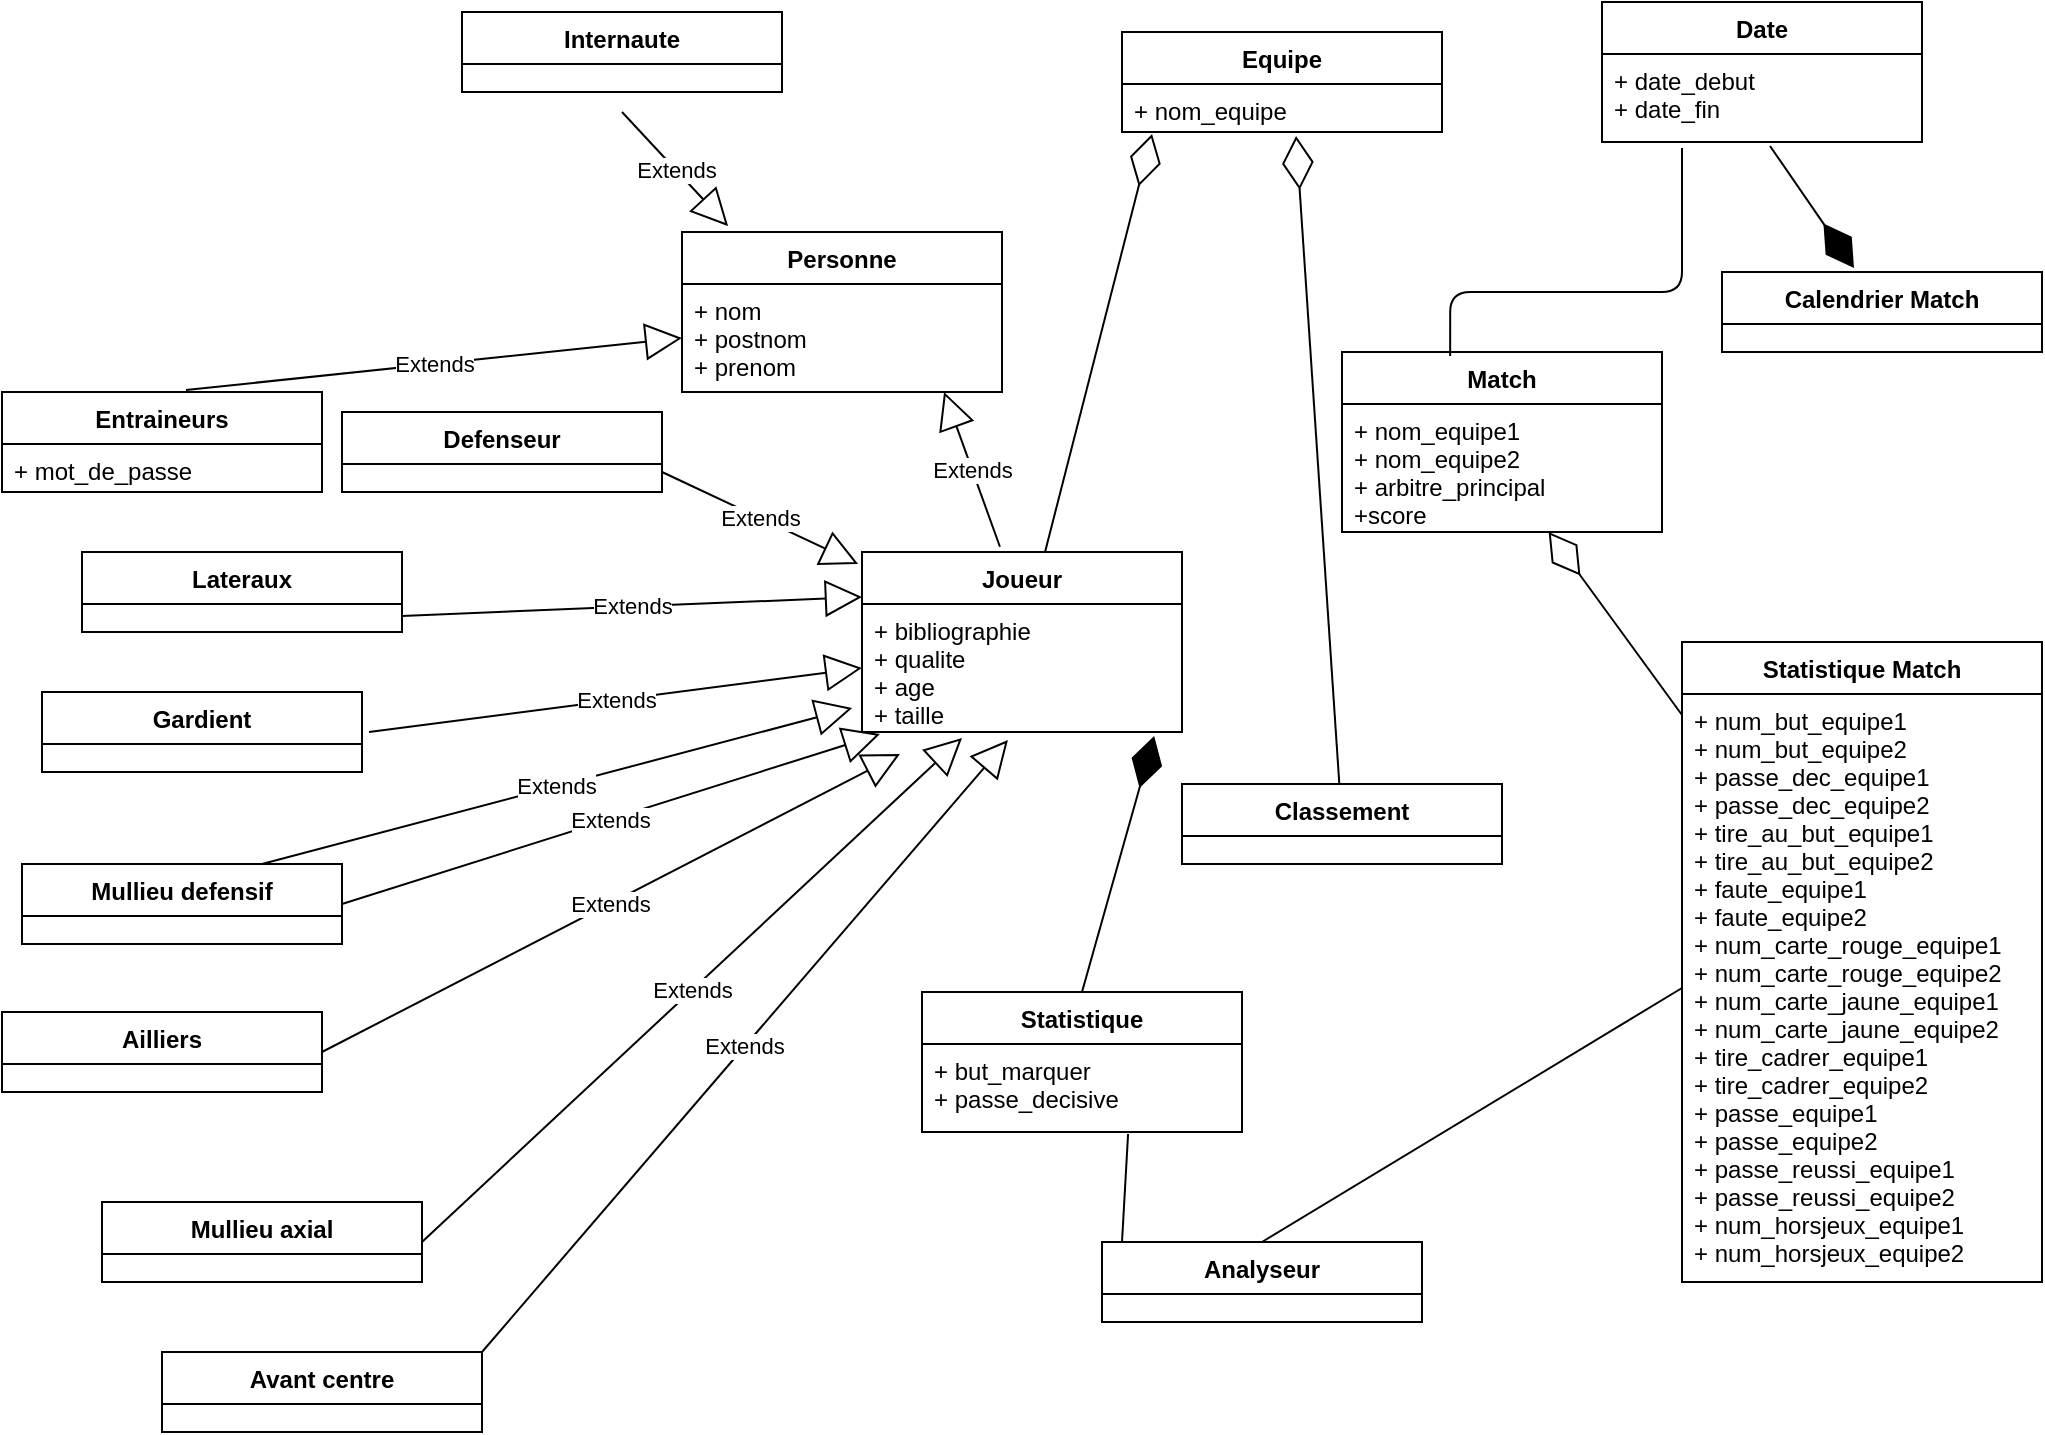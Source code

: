 <mxfile version="12.2.4" pages="1"><diagram id="Iy4sZwDI2F2iJTEgUoI2" name="Page-1"><mxGraphModel dx="1587" dy="434" grid="1" gridSize="10" guides="1" tooltips="1" connect="1" arrows="1" fold="1" page="1" pageScale="1" pageWidth="827" pageHeight="1169" math="0" shadow="0"><root><mxCell id="0"/><mxCell id="1" parent="0"/><mxCell id="3" value="Personne" style="swimlane;fontStyle=1;align=center;verticalAlign=top;childLayout=stackLayout;horizontal=1;startSize=26;horizontalStack=0;resizeParent=1;resizeParentMax=0;resizeLast=0;collapsible=1;marginBottom=0;" parent="1" vertex="1"><mxGeometry x="140" y="120" width="160" height="80" as="geometry"/></mxCell><mxCell id="4" value="+ nom&#10;+ postnom&#10;+ prenom&#10;" style="text;strokeColor=none;fillColor=none;align=left;verticalAlign=top;spacingLeft=4;spacingRight=4;overflow=hidden;rotatable=0;points=[[0,0.5],[1,0.5]];portConstraint=eastwest;" parent="3" vertex="1"><mxGeometry y="26" width="160" height="54" as="geometry"/></mxCell><mxCell id="10" value="Joueur" style="swimlane;fontStyle=1;align=center;verticalAlign=top;childLayout=stackLayout;horizontal=1;startSize=26;horizontalStack=0;resizeParent=1;resizeParentMax=0;resizeLast=0;collapsible=1;marginBottom=0;" parent="1" vertex="1"><mxGeometry x="230" y="280" width="160" height="90" as="geometry"/></mxCell><mxCell id="11" value="+ bibliographie&#10;+ qualite&#10;+ age&#10;+ taille&#10;&#10;" style="text;strokeColor=none;fillColor=none;align=left;verticalAlign=top;spacingLeft=4;spacingRight=4;overflow=hidden;rotatable=0;points=[[0,0.5],[1,0.5]];portConstraint=eastwest;" parent="10" vertex="1"><mxGeometry y="26" width="160" height="64" as="geometry"/></mxCell><mxCell id="25" value="Extends" style="endArrow=block;endSize=16;endFill=0;html=1;entryX=0;entryY=0.5;entryDx=0;entryDy=0;exitX=0.575;exitY=-0.02;exitDx=0;exitDy=0;exitPerimeter=0;" parent="1" source="29" target="4" edge="1"><mxGeometry width="160" relative="1" as="geometry"><mxPoint x="150" y="269.5" as="sourcePoint"/><mxPoint x="310" y="269.5" as="targetPoint"/></mxGeometry></mxCell><mxCell id="27" value="Statistique" style="swimlane;fontStyle=1;align=center;verticalAlign=top;childLayout=stackLayout;horizontal=1;startSize=26;horizontalStack=0;resizeParent=1;resizeParentMax=0;resizeLast=0;collapsible=1;marginBottom=0;" parent="1" vertex="1"><mxGeometry x="260" y="500" width="160" height="70" as="geometry"/></mxCell><mxCell id="28" value="+ but_marquer&#10;+ passe_decisive&#10;&#10;" style="text;strokeColor=none;fillColor=none;align=left;verticalAlign=top;spacingLeft=4;spacingRight=4;overflow=hidden;rotatable=0;points=[[0,0.5],[1,0.5]];portConstraint=eastwest;" parent="27" vertex="1"><mxGeometry y="26" width="160" height="44" as="geometry"/></mxCell><mxCell id="29" value="Entraineurs" style="swimlane;fontStyle=1;align=center;verticalAlign=top;childLayout=stackLayout;horizontal=1;startSize=26;horizontalStack=0;resizeParent=1;resizeParentMax=0;resizeLast=0;collapsible=1;marginBottom=0;" parent="1" vertex="1"><mxGeometry x="-200" y="200" width="160" height="50" as="geometry"/></mxCell><mxCell id="30" value="+ mot_de_passe&#10;&#10;" style="text;strokeColor=none;fillColor=none;align=left;verticalAlign=top;spacingLeft=4;spacingRight=4;overflow=hidden;rotatable=0;points=[[0,0.5],[1,0.5]];portConstraint=eastwest;" parent="29" vertex="1"><mxGeometry y="26" width="160" height="24" as="geometry"/></mxCell><mxCell id="32" value="Extends" style="endArrow=block;endSize=16;endFill=0;html=1;entryX=0.319;entryY=1.037;entryDx=0;entryDy=0;entryPerimeter=0;exitX=0.431;exitY=-0.029;exitDx=0;exitDy=0;exitPerimeter=0;" parent="1" source="10" edge="1"><mxGeometry width="160" relative="1" as="geometry"><mxPoint x="230" y="267.5" as="sourcePoint"/><mxPoint x="271.04" y="199.998" as="targetPoint"/></mxGeometry></mxCell><mxCell id="33" value="Internaute" style="swimlane;fontStyle=1;align=center;verticalAlign=top;childLayout=stackLayout;horizontal=1;startSize=26;horizontalStack=0;resizeParent=1;resizeParentMax=0;resizeLast=0;collapsible=1;marginBottom=0;" parent="1" vertex="1"><mxGeometry x="30" y="10" width="160" height="40" as="geometry"/></mxCell><mxCell id="37" value="Extends" style="endArrow=block;endSize=16;endFill=0;html=1;entryX=0.144;entryY=-0.037;entryDx=0;entryDy=0;entryPerimeter=0;" parent="1" target="3" edge="1"><mxGeometry width="160" relative="1" as="geometry"><mxPoint x="110" y="60" as="sourcePoint"/><mxPoint x="249.04" y="19.998" as="targetPoint"/></mxGeometry></mxCell><mxCell id="38" value="Equipe" style="swimlane;fontStyle=1;align=center;verticalAlign=top;childLayout=stackLayout;horizontal=1;startSize=26;horizontalStack=0;resizeParent=1;resizeParentMax=0;resizeLast=0;collapsible=1;marginBottom=0;" parent="1" vertex="1"><mxGeometry x="360" y="20" width="160" height="50" as="geometry"/></mxCell><mxCell id="39" value="+ nom_equipe&#10;&#10;" style="text;strokeColor=none;fillColor=none;align=left;verticalAlign=top;spacingLeft=4;spacingRight=4;overflow=hidden;rotatable=0;points=[[0,0.5],[1,0.5]];portConstraint=eastwest;" parent="38" vertex="1"><mxGeometry y="26" width="160" height="24" as="geometry"/></mxCell><mxCell id="45" value="" style="endArrow=diamondThin;endFill=0;endSize=24;html=1;entryX=0.094;entryY=1.042;entryDx=0;entryDy=0;entryPerimeter=0;" parent="1" source="10" target="39" edge="1"><mxGeometry width="160" relative="1" as="geometry"><mxPoint x="340" y="260" as="sourcePoint"/><mxPoint x="500" y="260" as="targetPoint"/></mxGeometry></mxCell><mxCell id="46" value="Match" style="swimlane;fontStyle=1;align=center;verticalAlign=top;childLayout=stackLayout;horizontal=1;startSize=26;horizontalStack=0;resizeParent=1;resizeParentMax=0;resizeLast=0;collapsible=1;marginBottom=0;" parent="1" vertex="1"><mxGeometry x="470" y="180" width="160" height="90" as="geometry"/></mxCell><mxCell id="47" value="+ nom_equipe1&#10;+ nom_equipe2&#10;+ arbitre_principal&#10;+score&#10;" style="text;strokeColor=none;fillColor=none;align=left;verticalAlign=top;spacingLeft=4;spacingRight=4;overflow=hidden;rotatable=0;points=[[0,0.5],[1,0.5]];portConstraint=eastwest;" parent="46" vertex="1"><mxGeometry y="26" width="160" height="64" as="geometry"/></mxCell><mxCell id="48" value="Date" style="swimlane;fontStyle=1;align=center;verticalAlign=top;childLayout=stackLayout;horizontal=1;startSize=26;horizontalStack=0;resizeParent=1;resizeParentMax=0;resizeLast=0;collapsible=1;marginBottom=0;" parent="1" vertex="1"><mxGeometry x="600" y="5" width="160" height="70" as="geometry"/></mxCell><mxCell id="49" value="+ date_debut&#10;+ date_fin&#10;" style="text;strokeColor=none;fillColor=none;align=left;verticalAlign=top;spacingLeft=4;spacingRight=4;overflow=hidden;rotatable=0;points=[[0,0.5],[1,0.5]];portConstraint=eastwest;" parent="48" vertex="1"><mxGeometry y="26" width="160" height="44" as="geometry"/></mxCell><mxCell id="52" value="" style="endArrow=diamondThin;endFill=1;endSize=24;html=1;exitX=0.525;exitY=1.045;exitDx=0;exitDy=0;exitPerimeter=0;" parent="1" source="49" edge="1"><mxGeometry width="160" relative="1" as="geometry"><mxPoint x="640" y="140" as="sourcePoint"/><mxPoint x="726" y="138" as="targetPoint"/></mxGeometry></mxCell><mxCell id="58" value="Calendrier Match" style="swimlane;fontStyle=1;align=center;verticalAlign=top;childLayout=stackLayout;horizontal=1;startSize=26;horizontalStack=0;resizeParent=1;resizeParentMax=0;resizeLast=0;collapsible=1;marginBottom=0;" parent="1" vertex="1"><mxGeometry x="660" y="140" width="160" height="40" as="geometry"/></mxCell><mxCell id="60" value="Classement" style="swimlane;fontStyle=1;align=center;verticalAlign=top;childLayout=stackLayout;horizontal=1;startSize=26;horizontalStack=0;resizeParent=1;resizeParentMax=0;resizeLast=0;collapsible=1;marginBottom=0;" parent="1" vertex="1"><mxGeometry x="390" y="396" width="160" height="40" as="geometry"/></mxCell><mxCell id="62" value="" style="endArrow=diamondThin;endFill=0;endSize=24;html=1;entryX=0.544;entryY=1.083;entryDx=0;entryDy=0;entryPerimeter=0;" parent="1" source="60" target="39" edge="1"><mxGeometry width="160" relative="1" as="geometry"><mxPoint x="550.04" y="0.012" as="sourcePoint"/><mxPoint x="450" y="84" as="targetPoint"/></mxGeometry></mxCell><mxCell id="63" value="" style="endArrow=none;html=1;edgeStyle=orthogonalEdgeStyle;exitX=0.338;exitY=0.022;exitDx=0;exitDy=0;exitPerimeter=0;" parent="1" source="46" edge="1"><mxGeometry relative="1" as="geometry"><mxPoint x="493" y="130" as="sourcePoint"/><mxPoint x="640" y="78" as="targetPoint"/><Array as="points"><mxPoint x="524" y="150"/><mxPoint x="640" y="150"/></Array></mxGeometry></mxCell><mxCell id="64" value="" style="resizable=0;html=1;align=left;verticalAlign=bottom;labelBackgroundColor=#ffffff;fontSize=10;" parent="63" connectable="0" vertex="1"><mxGeometry x="-1" relative="1" as="geometry"/></mxCell><mxCell id="65" value="" style="resizable=0;html=1;align=right;verticalAlign=bottom;labelBackgroundColor=#ffffff;fontSize=10;" parent="63" connectable="0" vertex="1"><mxGeometry x="1" relative="1" as="geometry"/></mxCell><mxCell id="66" value="Statistique Match" style="swimlane;fontStyle=1;align=center;verticalAlign=top;childLayout=stackLayout;horizontal=1;startSize=26;horizontalStack=0;resizeParent=1;resizeParentMax=0;resizeLast=0;collapsible=1;marginBottom=0;" parent="1" vertex="1"><mxGeometry x="640" y="325" width="180" height="320" as="geometry"/></mxCell><mxCell id="67" value="+ num_but_equipe1&#10;+ num_but_equipe2&#10;+ passe_dec_equipe1&#10;+ passe_dec_equipe2&#10;+ tire_au_but_equipe1&#10;+ tire_au_but_equipe2&#10;+ faute_equipe1&#10;+ faute_equipe2&#10;+ num_carte_rouge_equipe1&#10;+ num_carte_rouge_equipe2&#10;+ num_carte_jaune_equipe1&#10;+ num_carte_jaune_equipe2&#10;+ tire_cadrer_equipe1&#10;+ tire_cadrer_equipe2&#10;+ passe_equipe1&#10;+ passe_equipe2&#10;+ passe_reussi_equipe1&#10;+ passe_reussi_equipe2&#10;+ num_horsjeux_equipe1&#10;+ num_horsjeux_equipe2&#10;" style="text;strokeColor=none;fillColor=none;align=left;verticalAlign=top;spacingLeft=4;spacingRight=4;overflow=hidden;rotatable=0;points=[[0,0.5],[1,0.5]];portConstraint=eastwest;" parent="66" vertex="1"><mxGeometry y="26" width="180" height="294" as="geometry"/></mxCell><mxCell id="68" value="" style="endArrow=diamondThin;endFill=0;endSize=24;html=1;" parent="1" source="66" target="47" edge="1"><mxGeometry width="160" relative="1" as="geometry"><mxPoint x="583.755" y="638" as="sourcePoint"/><mxPoint x="616.04" y="269.992" as="targetPoint"/></mxGeometry></mxCell><mxCell id="69" value="" style="endArrow=diamondThin;endFill=1;endSize=24;html=1;exitX=0.5;exitY=0;exitDx=0;exitDy=0;entryX=0.913;entryY=1.031;entryDx=0;entryDy=0;entryPerimeter=0;" parent="1" source="27" target="11" edge="1"><mxGeometry width="160" relative="1" as="geometry"><mxPoint x="60" y="550" as="sourcePoint"/><mxPoint x="160" y="450" as="targetPoint"/></mxGeometry></mxCell><mxCell id="70" value="Analyseur" style="swimlane;fontStyle=1;align=center;verticalAlign=top;childLayout=stackLayout;horizontal=1;startSize=26;horizontalStack=0;resizeParent=1;resizeParentMax=0;resizeLast=0;collapsible=1;marginBottom=0;" parent="1" vertex="1"><mxGeometry x="350" y="625" width="160" height="40" as="geometry"/></mxCell><mxCell id="71" value="&#10;" style="text;strokeColor=none;fillColor=none;align=left;verticalAlign=top;spacingLeft=4;spacingRight=4;overflow=hidden;rotatable=0;points=[[0,0.5],[1,0.5]];portConstraint=eastwest;" parent="70" vertex="1"><mxGeometry y="26" width="160" height="14" as="geometry"/></mxCell><mxCell id="88" value="" style="endArrow=none;html=1;entryX=0;entryY=0.5;entryDx=0;entryDy=0;exitX=0.5;exitY=0;exitDx=0;exitDy=0;" parent="1" source="70" target="67" edge="1"><mxGeometry width="50" height="50" relative="1" as="geometry"><mxPoint x="440" y="584" as="sourcePoint"/><mxPoint x="610" y="609" as="targetPoint"/></mxGeometry></mxCell><mxCell id="89" value="" style="endArrow=none;html=1;entryX=0.644;entryY=1.023;entryDx=0;entryDy=0;exitX=0.5;exitY=0;exitDx=0;exitDy=0;entryPerimeter=0;" parent="1" target="28" edge="1"><mxGeometry width="50" height="50" relative="1" as="geometry"><mxPoint x="360" y="625" as="sourcePoint"/><mxPoint x="570" y="498" as="targetPoint"/></mxGeometry></mxCell><mxCell id="91" value="Gardient" style="swimlane;fontStyle=1;align=center;verticalAlign=top;childLayout=stackLayout;horizontal=1;startSize=26;horizontalStack=0;resizeParent=1;resizeParentMax=0;resizeLast=0;collapsible=1;marginBottom=0;" parent="1" vertex="1"><mxGeometry x="-180" y="350" width="160" height="40" as="geometry"/></mxCell><mxCell id="92" value="Lateraux" style="swimlane;fontStyle=1;align=center;verticalAlign=top;childLayout=stackLayout;horizontal=1;startSize=26;horizontalStack=0;resizeParent=1;resizeParentMax=0;resizeLast=0;collapsible=1;marginBottom=0;" parent="1" vertex="1"><mxGeometry x="-160" y="280" width="160" height="40" as="geometry"/></mxCell><mxCell id="93" value="Defenseur" style="swimlane;fontStyle=1;align=center;verticalAlign=top;childLayout=stackLayout;horizontal=1;startSize=26;horizontalStack=0;resizeParent=1;resizeParentMax=0;resizeLast=0;collapsible=1;marginBottom=0;" parent="1" vertex="1"><mxGeometry x="-30" y="210" width="160" height="40" as="geometry"/></mxCell><mxCell id="94" value="Mullieu defensif" style="swimlane;fontStyle=1;align=center;verticalAlign=top;childLayout=stackLayout;horizontal=1;startSize=26;horizontalStack=0;resizeParent=1;resizeParentMax=0;resizeLast=0;collapsible=1;marginBottom=0;" parent="1" vertex="1"><mxGeometry x="-190" y="436" width="160" height="40" as="geometry"/></mxCell><mxCell id="95" value="Mullieu axial" style="swimlane;fontStyle=1;align=center;verticalAlign=top;childLayout=stackLayout;horizontal=1;startSize=26;horizontalStack=0;resizeParent=1;resizeParentMax=0;resizeLast=0;collapsible=1;marginBottom=0;" parent="1" vertex="1"><mxGeometry x="-150" y="605" width="160" height="40" as="geometry"/></mxCell><mxCell id="96" value="Ailliers" style="swimlane;fontStyle=1;align=center;verticalAlign=top;childLayout=stackLayout;horizontal=1;startSize=26;horizontalStack=0;resizeParent=1;resizeParentMax=0;resizeLast=0;collapsible=1;marginBottom=0;" parent="1" vertex="1"><mxGeometry x="-200" y="510" width="160" height="40" as="geometry"/></mxCell><mxCell id="97" value="Avant centre" style="swimlane;fontStyle=1;align=center;verticalAlign=top;childLayout=stackLayout;horizontal=1;startSize=26;horizontalStack=0;resizeParent=1;resizeParentMax=0;resizeLast=0;collapsible=1;marginBottom=0;" parent="1" vertex="1"><mxGeometry x="-120" y="680" width="160" height="40" as="geometry"/></mxCell><mxCell id="98" value="Extends" style="endArrow=block;endSize=16;endFill=0;html=1;entryX=-0.012;entryY=0.067;entryDx=0;entryDy=0;exitX=1;exitY=0.75;exitDx=0;exitDy=0;entryPerimeter=0;" parent="1" source="93" target="10" edge="1"><mxGeometry width="160" relative="1" as="geometry"><mxPoint x="-28" y="311" as="sourcePoint"/><mxPoint x="220" y="285" as="targetPoint"/></mxGeometry></mxCell><mxCell id="99" value="Extends" style="endArrow=block;endSize=16;endFill=0;html=1;entryX=0;entryY=0.5;entryDx=0;entryDy=0;exitX=0.575;exitY=-0.02;exitDx=0;exitDy=0;exitPerimeter=0;" parent="1" target="11" edge="1"><mxGeometry width="160" relative="1" as="geometry"><mxPoint x="-16.5" y="370" as="sourcePoint"/><mxPoint x="236.54" y="369.032" as="targetPoint"/></mxGeometry></mxCell><mxCell id="102" value="Extends" style="endArrow=block;endSize=16;endFill=0;html=1;entryX=0.056;entryY=1.063;entryDx=0;entryDy=0;exitX=1;exitY=0.5;exitDx=0;exitDy=0;entryPerimeter=0;" parent="1" source="94" edge="1"><mxGeometry width="160" relative="1" as="geometry"><mxPoint x="-1" y="571" as="sourcePoint"/><mxPoint x="238.96" y="371.032" as="targetPoint"/></mxGeometry></mxCell><mxCell id="103" value="Extends" style="endArrow=block;endSize=16;endFill=0;html=1;exitX=0.575;exitY=-0.02;exitDx=0;exitDy=0;exitPerimeter=0;" parent="1" edge="1"><mxGeometry width="160" relative="1" as="geometry"><mxPoint x="10" y="625" as="sourcePoint"/><mxPoint x="280" y="373" as="targetPoint"/></mxGeometry></mxCell><mxCell id="104" value="Extends" style="endArrow=block;endSize=16;endFill=0;html=1;entryX=0.456;entryY=1.063;entryDx=0;entryDy=0;exitX=0.575;exitY=-0.02;exitDx=0;exitDy=0;exitPerimeter=0;entryPerimeter=0;" parent="1" target="11" edge="1"><mxGeometry width="160" relative="1" as="geometry"><mxPoint x="40" y="680" as="sourcePoint"/><mxPoint x="282.08" y="428.008" as="targetPoint"/></mxGeometry></mxCell><mxCell id="105" value="Extends" style="endArrow=block;endSize=16;endFill=0;html=1;entryX=0;entryY=0.25;entryDx=0;entryDy=0;exitX=0.575;exitY=-0.02;exitDx=0;exitDy=0;exitPerimeter=0;" parent="1" target="10" edge="1"><mxGeometry width="160" relative="1" as="geometry"><mxPoint y="312" as="sourcePoint"/><mxPoint x="246.5" y="280" as="targetPoint"/></mxGeometry></mxCell><mxCell id="106" value="Extends" style="endArrow=block;endSize=16;endFill=0;html=1;entryX=-0.031;entryY=0.813;entryDx=0;entryDy=0;exitX=0.75;exitY=0;exitDx=0;exitDy=0;entryPerimeter=0;" parent="1" source="94" target="11" edge="1"><mxGeometry width="160" relative="1" as="geometry"><mxPoint x="3.5" y="390" as="sourcePoint"/><mxPoint x="250" y="358" as="targetPoint"/></mxGeometry></mxCell><mxCell id="107" value="Extends" style="endArrow=block;endSize=16;endFill=0;html=1;entryX=0.056;entryY=1.063;entryDx=0;entryDy=0;exitX=1;exitY=0.5;exitDx=0;exitDy=0;entryPerimeter=0;" parent="1" source="96" edge="1"><mxGeometry width="160" relative="1" as="geometry"><mxPoint x="-20" y="466" as="sourcePoint"/><mxPoint x="248.96" y="381.032" as="targetPoint"/></mxGeometry></mxCell></root></mxGraphModel></diagram></mxfile>